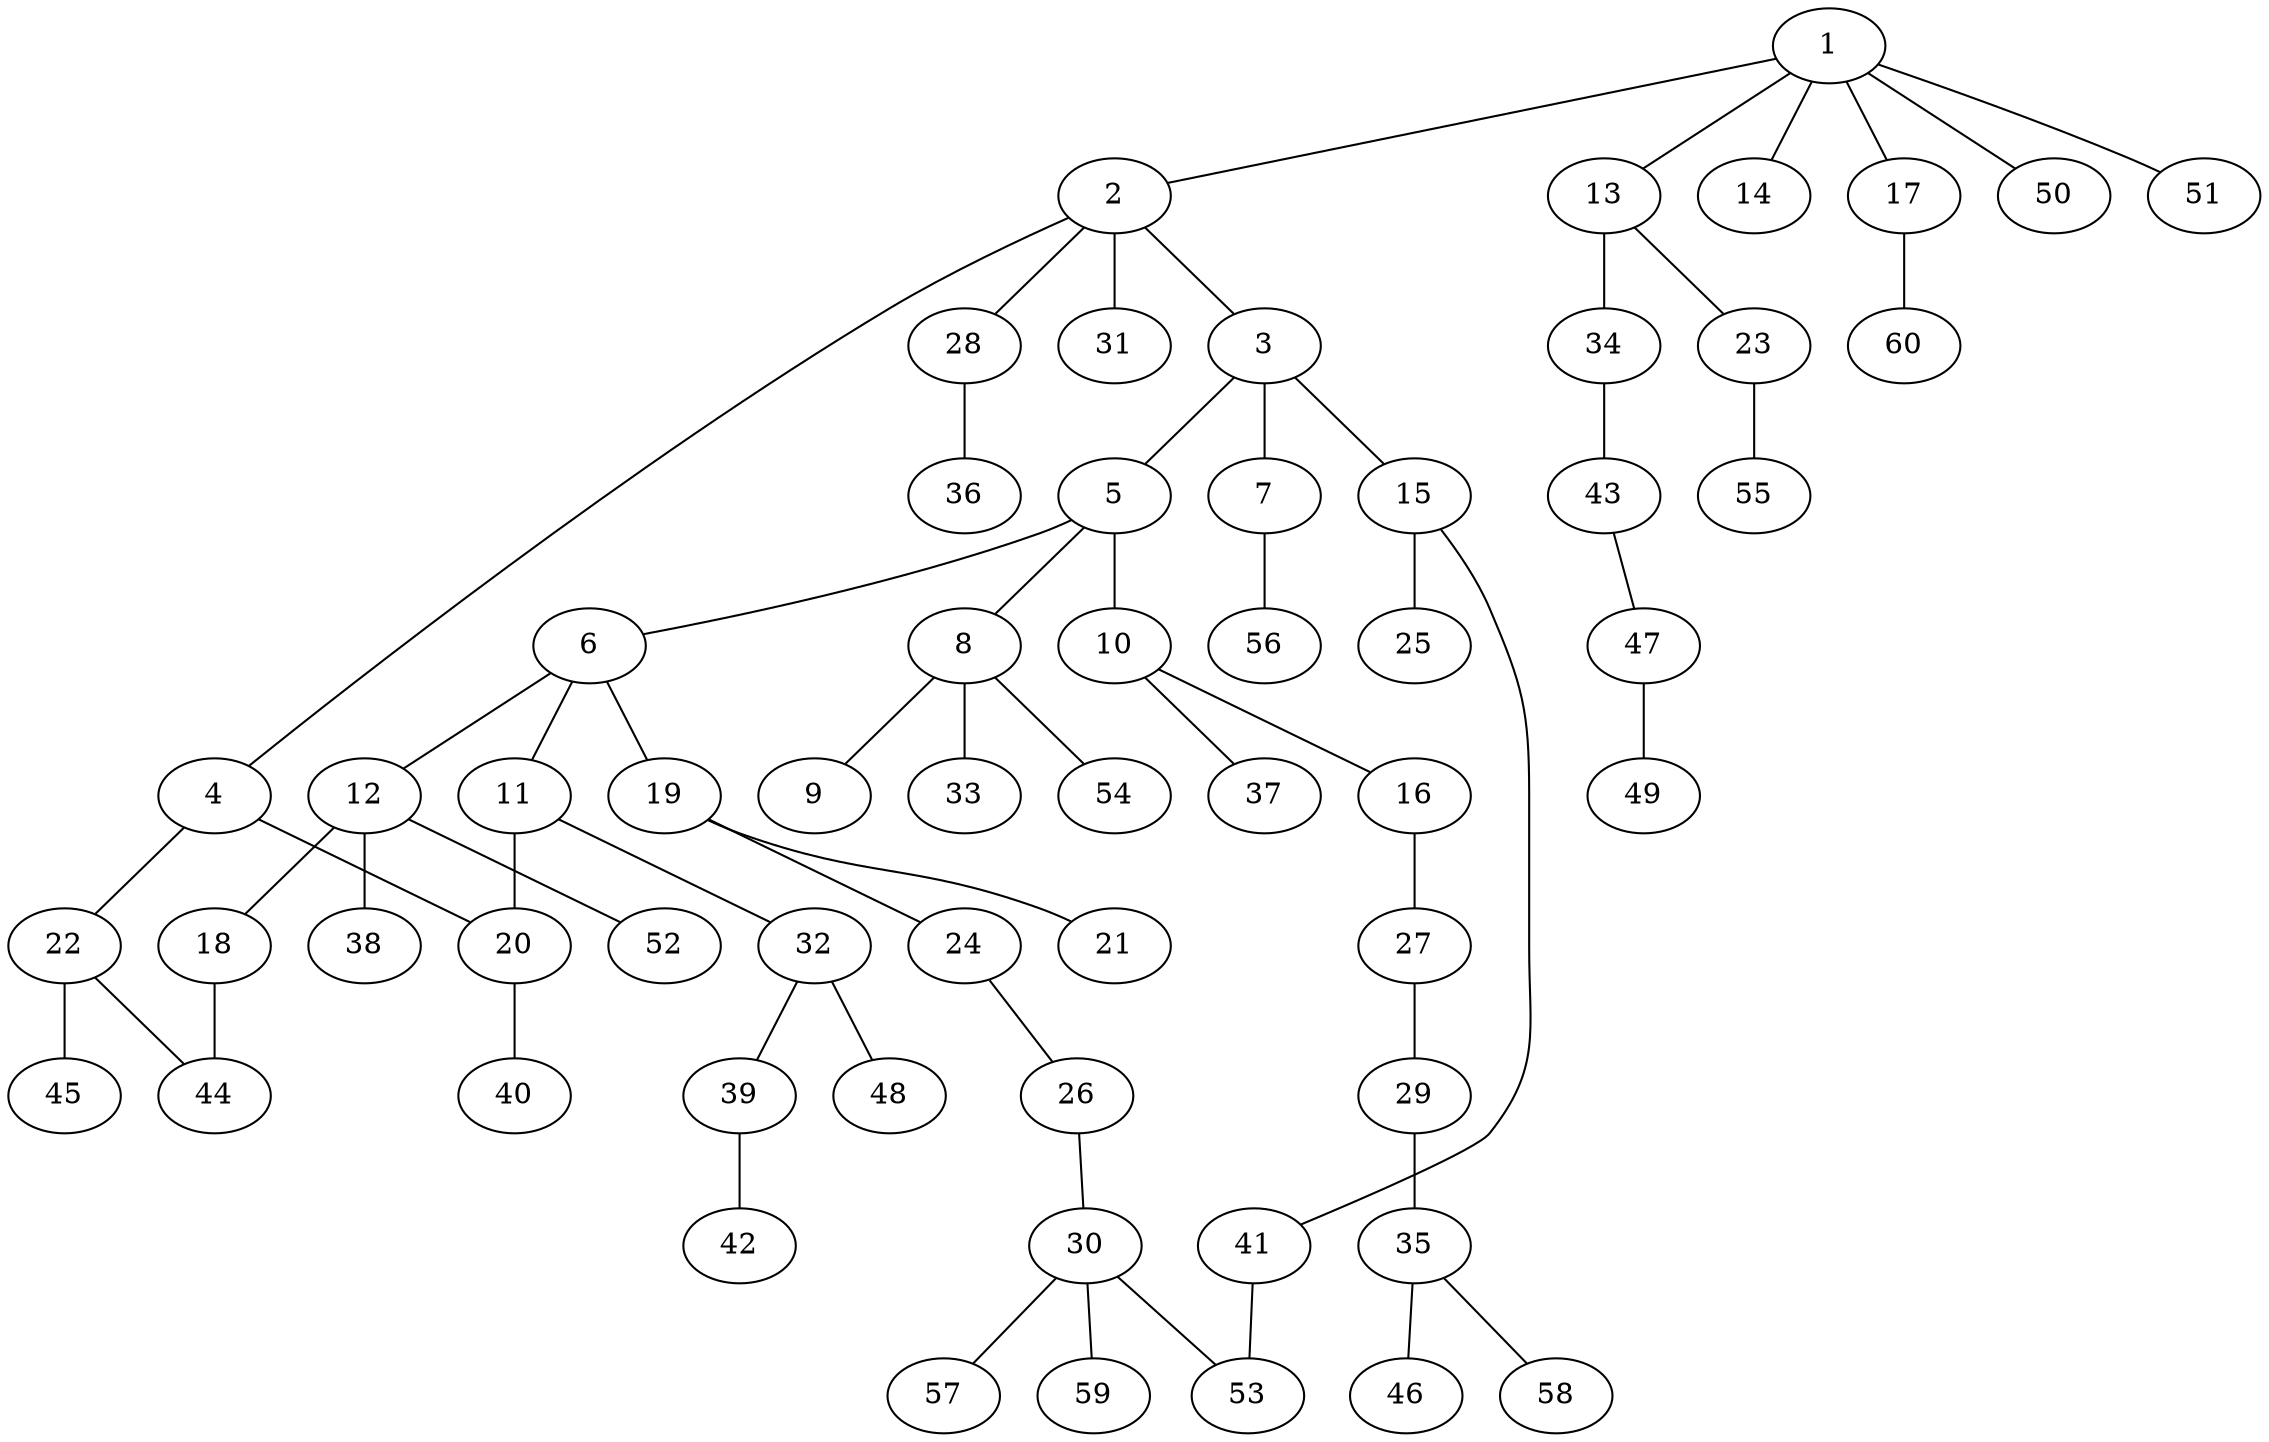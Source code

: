 graph graphname {1--2
1--13
1--14
1--17
1--50
1--51
2--3
2--4
2--28
2--31
3--5
3--7
3--15
4--20
4--22
5--6
5--8
5--10
6--11
6--12
6--19
7--56
8--9
8--33
8--54
10--16
10--37
11--20
11--32
12--18
12--38
12--52
13--23
13--34
15--25
15--41
16--27
17--60
18--44
19--21
19--24
20--40
22--44
22--45
23--55
24--26
26--30
27--29
28--36
29--35
30--53
30--57
30--59
32--39
32--48
34--43
35--46
35--58
39--42
41--53
43--47
47--49
}